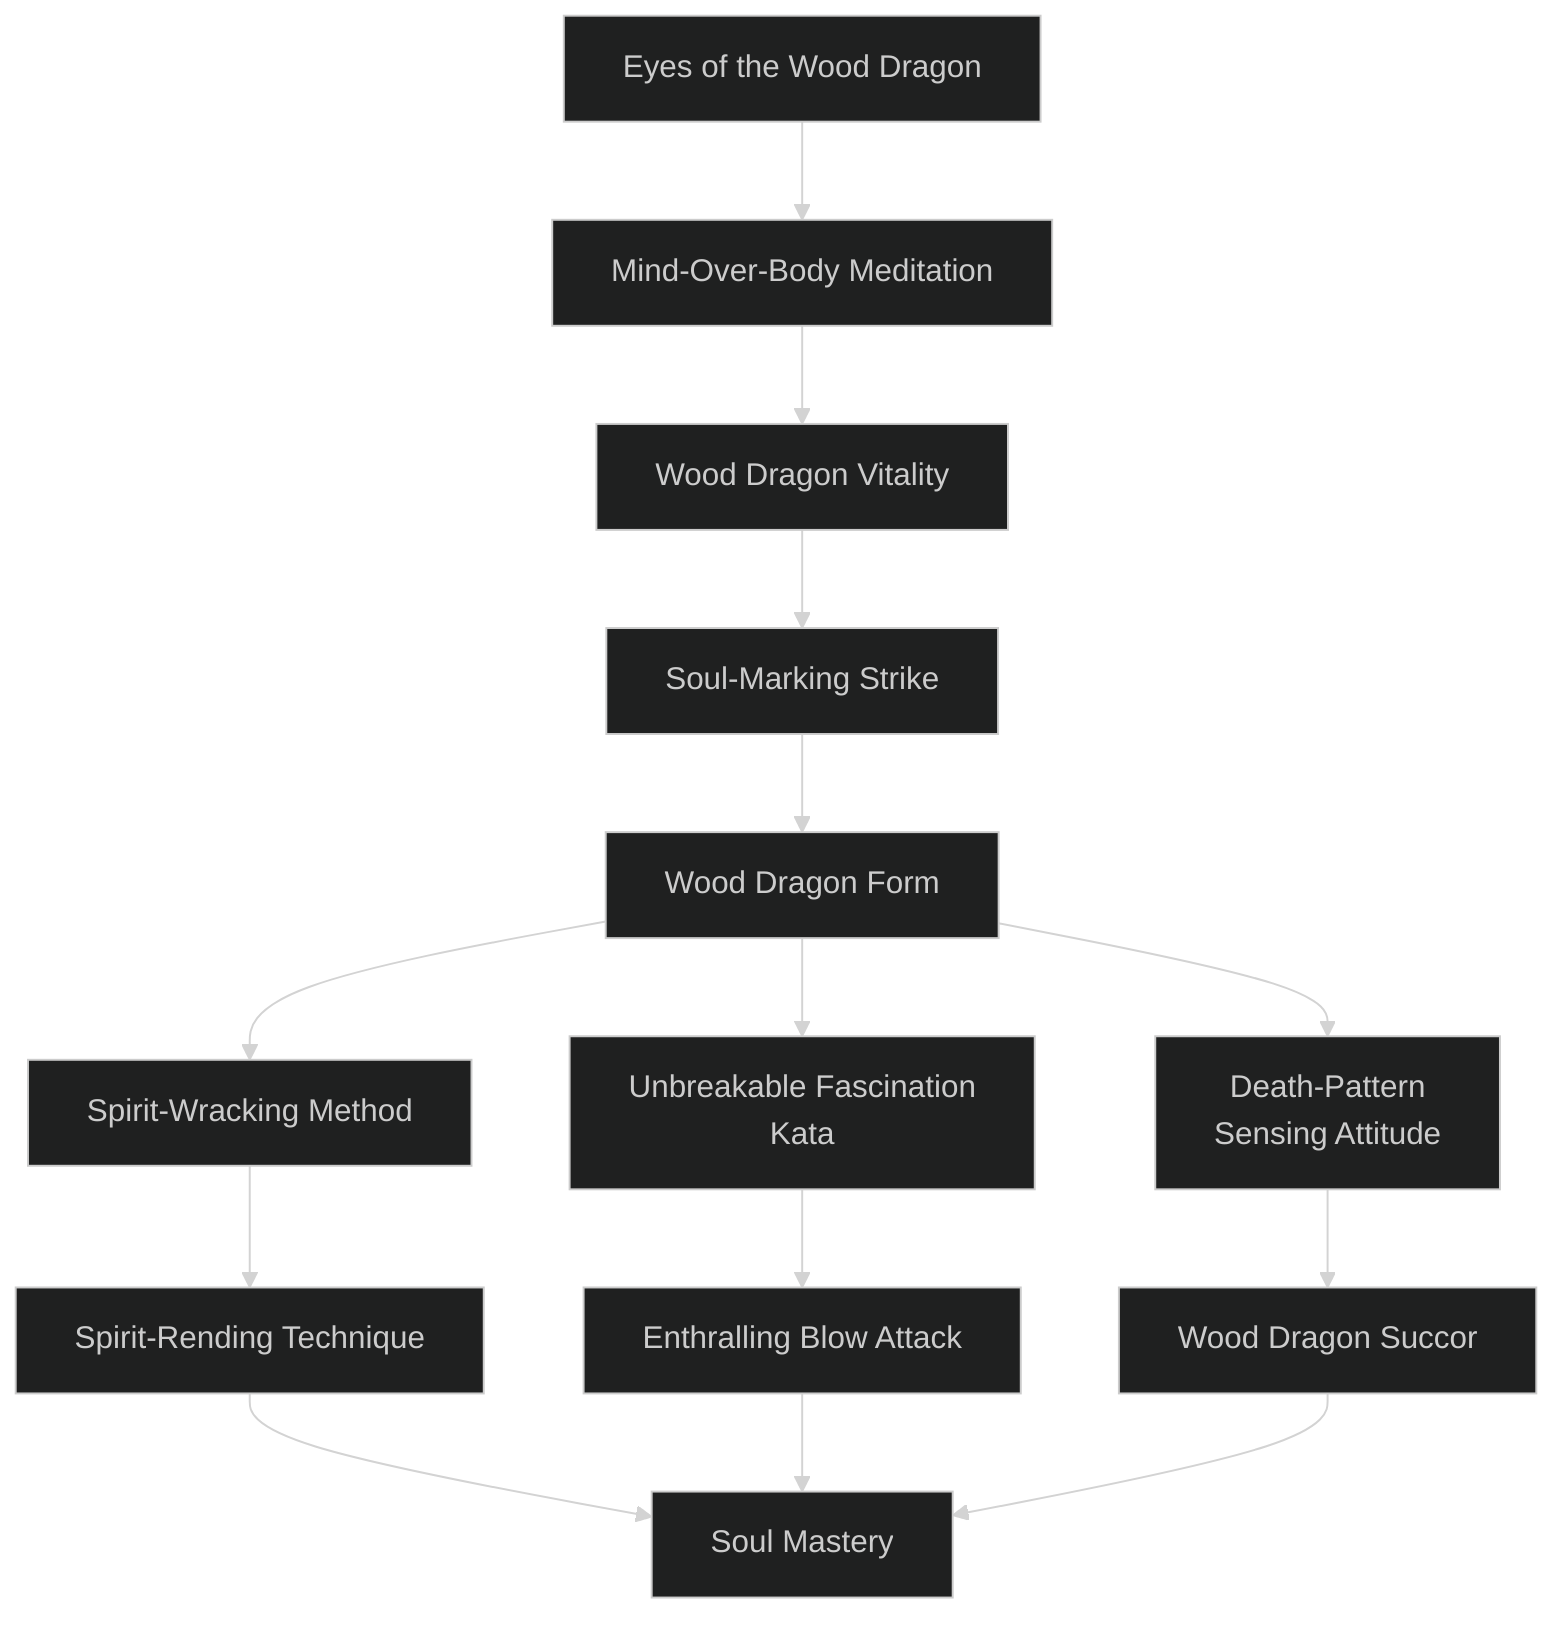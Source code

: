 ---
config:
  theme: dark
---
flowchart TD

    eyes_of_the_wood_dragon[Eyes of the Wood Dragon]
    click eyes_of_the_wood_dragon callback "
        Eyes of the Wood Dragon<br>
        <br>
        Cost: 2 motes<br>
        Duration: Five turns or until used<br>
        Type: Simple<br>
        Minimum Martial Arts: 2<br>
        Minimum Essence: 2<br>
        Prerequisite Charms: None<br>
        <br>
        By invoking the Eyes of the Wood Dragon, an Immaculate
        can perceive the patterns of a victim's soul and
        easily find the place to strike to cause the most damage.<br>
        When the Exalt next makes a martial arts attack that
        succeeds, roll her Essence rating as extra damage dice. This
        damage is delivered after the damage from the attack itself
        has been soaked. This damage ignores any armor, magical
        or otherwise, but may be soaked normally. If, for some
        reason (for example, the effects of the spell Invulnerable
        Skin of Bronze), the attack does not roll dice of damage,
        the extra dice of damage are not applied.<br>
        This attack may also affect dematerialized spirits as if
        materialized. This Charm is only effective against living
        beings and spirits — constructs and automata are immune
        to its effects. A character cannot invoke the effects of more
        than one instance of this Charm on a single attack.
        "

    mind_over_body_meditation[Mind-Over-Body Meditation]
    eyes_of_the_wood_dragon --> mind_over_body_meditation
    click mind_over_body_meditation callback "
        Mind-Over-Body Meditation<br>
        <br>
        Cost: 2 motes per health level<br>
        Duration: Instant<br>
        Type: Simple<br>
        Minimum Martial Arts: 3<br>
        Minimum Essence: 2<br>
        Prerequisite Charms: Eyes of the Wood Dragon<br>
        <br>
        The followers of the Wood Dragon have mastered the
        flow of life force in their own bodies, and healing minor
        damage is a simple task for them. By simply concentrating
        and focusing for a moment, the Immaculate invoking the
        Charm can marshal his own Essence to heal.<br>
        For every 2 motes the Immaculate spends on this
        Charm, he may instantly heal one level of bashing damage.
        This Charm cannot heal lethal or aggravated damage.
        "

    wood_dragon_vitality[Wood Dragon Vitality]
    mind_over_body_meditation --> wood_dragon_vitality
    click wood_dragon_vitality callback "
        Wood Dragon Vitality<br>
        <br>
        Cost: 2 motes<br>
        Duration: One turn<br>
        Type: Simple<br>
        Minimum Martial Arts: 3<br>
        Minimum Essence: 2<br>
        Prerequisite Charms: Mind-Over-Body Meditation<br>
        <br>
        Essence surges through the Immaculate's body, bolstering
        her life force with that of the Wood Dragon. For the
        rest of the turn, the Immaculate's bashing soak is boosted
        by her Martial Arts rating, and she may soak lethal damage
        with her normal bashing soak.
        "

    soul_marking_strike[Soul-Marking Strike]
    wood_dragon_vitality --> soul_marking_strike
    click soul_marking_strike callback "
        Soul-Marking Strike<br>
        <br>
        Cost: 3 motes<br>
        Duration: One scene<br>
        Type: Minimum Martial Arts<br>
        Supplemental 4<br>
        Minimum Essence: 3<br>
        Prerequisite Charms: Wood Dragon Vitality<br>
        <br>
        To use this Charm, a Wood Dragon Immaculate need
        merely caress her opponent, which results in a sharp pain
        in the target's head and no other obvious effects. If done in
        combat, this caress must be part of a successful attack.<br>
        For the remainder of the scene in which the Soul
        Mark is placed, any attacks the Immaculate makes against
        the Soul-Marked target have an automatic success added
        to the attack roll before the target's player makes her
        defense roll. Multiple soul marks are cumulative.<br>
        Soul Marking is especially painful to spirits — as
        painful as a real brand is to mortals. In addition to the
        effects listed above, each Soul Mark reduces a spirit's dice
        pools by -1 for the remainder of the scene, representing the
        constant burning pain the being endures.<br>
        For 24 hours following the use of this Charm, an
        Immaculate can sense when a being she has Soul Marked
        is within her Essence in yards, and which being it is.
        "

    wood_dragon_form[Wood Dragon Form]
    soul_marking_strike --> wood_dragon_form
    click wood_dragon_form callback "
        Wood Dragon Form<br>
        <br>
        Cost: 5 motes<br>
        Duration: One scene<br>
        Type: Simple<br>
        Minimum Martial Arts: 4<br>
        Minimum Essence: 3<br>
        Prerequisite Charms: Soul-Marking Strike<br>
        <br>
        Invoking the Wood Dragon Form puts the Immaculate
        in deeper touch with his own life force and healing
        ability. The martial artist strikes his own body with a series
        of precise, quick blows, which activate certain pressure
        points and strengthen the flow of Essence through the
        character's mortal shell.<br>
        For the remainder of the scene after successful invocation
        of the Wood Dragon Form, the Immaculate
        regenerates one health level of bashing damage per turn
        and one health level of lethal damage every two turns until
        killed. These health levels return at the beginning of each
        turn. Health levels lost to aggravated damage cannot be
        regenerated in this manner.<br>
        Invoking the form also requires a successful Dexterity
        + Martial Arts roll, representing the basic execution of the
        move itself. If the roll fails, the motes for this Charm are
        not spent, but the action is wasted.<br>
        Only one Form-type Charm can be invoked at any
        one time. Invoking a new Form-type Charm automatically
        ends the effects of any currently active Form-type Charm.
        "

    unbreakable_fascination_kata[Unbreakable Fascination<br>Kata]
    wood_dragon_form --> unbreakable_fascination_kata
    click unbreakable_fascination_kata callback "
        Unbreakable Fascination Kata<br>
        <br>
        Cost: 4 motes<br>
        Duration: Until abandoned<br>
        Type: Simple<br>
        Minimum Martial Arts: 4<br>
        Minimum Essence: 3<br>
        Prerequisite Charms: Wood Dragon Form<br>
        <br>
        By executing a sinuous series of moves and undulations
        of the body, a Wood-aspected Immaculate can
        fascinate and distract opponents. Those characters affected
        by the Charm are transfixed by the hypnotic
        movements, standing rooted to the spot.<br>
        As long as the Exalt maintains the series of moves, the
        player of anyone wishing to take any action other than to
        stare in rapt fascination must win a reflexive opposed
        check between her character's Wits and the Immaculate's
        Martial Arts + Charisma. While executing the Unbreakable
        Fascination Kata, the Exalt may speak, move at half
        pace and dodge. Anything else, including an attack, breaks
        the Charm. Many Wood Dragons use this technique to
        draw close to an opponent before attacking.
        "

    enthralling_blow_attack[Enthralling Blow Attack]
    unbreakable_fascination_kata --> enthralling_blow_attack
    click enthralling_blow_attack callback "
        Enthralling Blow Attack<br>
        <br>
        Cost: 8 motes, 1 Willpower<br>
        Duration: Instant<br>
        Type: Simple<br>
        Minimum Martial Arts: 5<br>
        Minimum Essence: 3<br>
        Prerequisite Charms: Unbreakable Fascination Kata<br>
        <br>
        The Dynast wishing to make an Enthralling Blow
        Attack must succeed in a normal martial arts attack
        against his target. Instead of rolling damage, the
        Immaculate's player and the target's both immediately
        make a reflexive opposed roll pitting the martial artist's
        Essence + Martial Arts against the victim's Essence +
        Willpower. If the Immaculate beats the target in the roll,
        the target is enthralled. She loses any action for the rest of
        the turn, and may take no actions at all other than to stand
        there, slack-jawed and vacant-eyed. On each subsequent
        turn the victim may attempt to shake off the effects of the
        Enthralling Blow Attack, her player rolling the character's
        Essence + Willpower, with a difficulty of 1 + the number of
        successes that the Immaculate got on the opposed roll.<br>
        This Charm only works on living creatures.
        "

    spirit_wracking_method[Spirit-Wracking Method]
    wood_dragon_form --> spirit_wracking_method
    click spirit_wracking_method callback "
        Spirit-Wracking Method<br>
        <br>
        Cost: 4 motes, 1 Willpower<br>
        Duration: Instant<br>
        Type: Supplemental<br>
        Minimum Martial Arts: 5<br>
        Minimum Essence: 3<br>
        Prerequisite Charms: Wood Dragon Form<br>
        <br>
        When striking a spirit, the Wood Dragon Immaculate's
        knowledge of spirit energy allows her to channel her own
        Essence into the spirit's form, disrupting it temporarily.<br>
        The Immaculate must make a successful martial arts
        attack, either bare handed or with a weapon. This attack
        affects spirits as if they were materialized and does normal
        damage. If the Dynast actually wounds the spirit, her
        player immediately makes a reflexive Essence + Martial
        Arts roll with a difficulty equal to the spirit's Essence
        rating. For every success that the martial artist gets on the
        roll, the spirit must subtract one die from all its dice pools.
        This penalty fades at the rate of one die per turn.
        "

    spirit_rending_technique[Spirit-Rending Technique]
    spirit_wracking_method --> spirit_rending_technique
    click spirit_rending_technique callback "
        Spirit-Rending Technique<br>
        <br>
        Cost: 8 motes, 1 Willpower<br>
        Duration: Instant<br>
        Type: Simple<br>
        Minimum Martial Arts: 5<br>
        Minimum Essence: 3<br>
        Prerequisite Charms: Spirit-Wracking Method<br>
        <br>
        Much like Spirit-Wracking Method, Spirit-Rending
        Technique allows an Immaculate to strike a spirit being.
        But the effects are far more deadly than simple disruption.<br>
        The martial artist makes a normal martial arts attack,
        whether armed or unarmed. If she hits, instead of
        doing normal damage, make a reflexive Essence + Willpower
        roll. If the number of successes equals or exceeds
        the spirit's permanent Essence, it takes one automatic
        health level of aggravated damage. If the number of
        successes exceeds multiples of the spirit's Essence, then
        the spirit will take multiple health levels of damage. If the
        roll does not equal the spirit's Essence, the Spirit-Rending
        Technique has no effect.<br>
        For Example: Tiphanie chooses to make an example of
        her fight with Talia, a weak nature spirit. She strikes Talia,
        and her player rolls eight successes on the Essence + Willpower
        roll. Talia is a weak spirit, and her permanent
        Essence is 3. She thus takes two automatic unsoakable levels
        of aggravated damage from the attack because the result is
        more than twice Talia's Essence. The extra two successes
        are wasted. If Tiphanie's player had rolled nine successes,
        Talia would have taken three levels of aggravated damage.
        "

    death_pattern_sensing_attitude[Death-Pattern<br>Sensing Attitude]
    wood_dragon_form --> death_pattern_sensing_attitude
    click death_pattern_sensing_attitude callback "
        Death-Pattern Sensing Attitude<br>
        <br>
        Cost: 5 motes, 1 Willpower + 1 mote per attack dodged<br>
        Duration: One scene<br>
        Type: Simple<br>
        Minimum Martial Arts: 5<br>
        Minimum Essence: 3<br>
        Prerequisite Charms: Wood Dragon Form<br>
        <br>
        Once a Wood Dragon Immaculate is truly attuned to
        the patterns of soul energy, she can perceive the patterns
        of death as well — at least those directed against her person
        by other beings.<br>
        For the remainder of the scene after invoking the
        Death-Pattern Sensing Attitude, the Immaculate may
        make a full dodge against any hand-to-hand attack
        launched at her in a turn by a living being — or a being
        animated by spiritual energy. This includes spirits and
        the undead. This full dodge can even be used against
        ranged attacks, so long as the attacker is within the
        Immaculate's Essence in yards. Each dodge roll costs the
        Immaculate a single mote. The maximum number of
        attacks that can be dodged in this manner per turn is
        equal to the Immaculate's Essence. This dodge does not
        cost the Exalted her action for the turn and may even be
        made after she has acted in a turn.<br>
        The Dynast does not have to be aware of the attack,
        but the Patterns of Death do not alert an Immaculate to the
        mere presence of other living beings, only of their attacks.
        This Charm is ineffective against traps, attacks from automata
        and ranged attacks that occur from outside the
        radius of the Death-Pattern Sensing Attitude.
        "

    wood_dragon_succor[Wood Dragon Succor]
    death_pattern_sensing_attitude --> wood_dragon_succor
    click wood_dragon_succor callback "
        Wood Dragon Succor<br>
        <br>
        Cost: 3 motes per health level<br>
        Duration: Instant<br>
        Type: Simple<br>
        Minimum Martial Arts: 5<br>
        Minimum Essence: 3<br>
        Prerequisite Charms: Death-Pattern Sensing Attitude<br>
        <br>
        This technique heals the wounds of others — but the
        Wood-aspected Immaculate cannot dissipate another's
        injuries directly as he can his own. He must first take these
        injuries onto his own body. All the Immaculate needs to do
        to activate this Charm is to touch the target. For every 3
        motes of Essence the character invests in the Charm, he
        can draw one health level of damage out of a target and
        into himself. Even the most grievous wounds on the target
        close and heal, while the same injuries immediately appear
        on the Immaculate's body.<br>
        Taking on the wounds of others can be quite painful
        and dangerous. The character immediately assumes
        the proper level of impairment, although he can heal
        this damage with the Wood Dragon Form, assuming it
        is not aggravated.
        "

    soul_mastery[Soul Mastery]
    spirit_rending_technique --> soul_mastery
    enthralling_blow_attack --> soul_mastery
    wood_dragon_succor --> soul_mastery
    click soul_mastery callback "
        Soul Mastery<br>
        <br>
        Cost: 10 motes, 1 health level<br>
        Duration: Essence in turns or until discharged<br>
        Type: Simple<br>
        Minimum Martial Arts: 5<br>
        Minimum Essence: 4<br>
        Prerequisite Charms: Spirit-Rending Technique, Enthralling Blow Attack, Wood Dragon Succor<br>
        <br>
        This Charm is the highest mystery of the Dragon of
        Wood. Few have seen this Charm executed - and even
        fewer who have seen it have lived to tell anyone about it.
        The close alignment of the Wood Dragon with the forces
        of life allows the most highly skilled of its disciples mastery
        over life and death itself.<br>
        Invoking this Charm is an action in and of itself, and
        it absorbs the character's dice action for the turn. After the
        character invokes this Charm, it lingers on his hands as a
        sizzling green-and-black aura. In order to discharge the
        aura, the Immaculate must make a successful attack, though
        touching an unsuspecting victim would also work. If discharged
        by an attack, the attack does normal damage in
        addition to the effects of Soul Mastery.<br>
        The martial artist's player rolls a reflexive contested
        roll of his character's Essence + Martial Arts against his
        opponent's Stamina + Endurance. If the target loses this
        contest, her soul is severed from her body, killing her
        instantly. Even if she ties or beats the martial artist, the
        shock to the soul is considerable, and the character takes
        a number of dice of aggravated damage equal to the
        Immaculate's Essence.<br>
        In addition to its effects on living beings, any spirit
        with an Essence equal to or lower than the Immaculate's
        that is struck by Soul Mastery is annihilated utterly, ripped
        asunder by the Immaculate's wrath and permanently destroyed.
        Spirits can sense the presence of Exalted schooled
        in Soul Mastery and fear and dislike them intensely.<br>
        Using Soul Mastery is a not easy on the Immaculate.
        In addition to its considerable cost, once invoked, the
        power must be used — and quickly, lest the powerful
        Essence shred the martial artist's own soul. The Immaculate
        has her Essence in turns to successfully unleash the
        Charm, or she must resist the effects herself!
        "